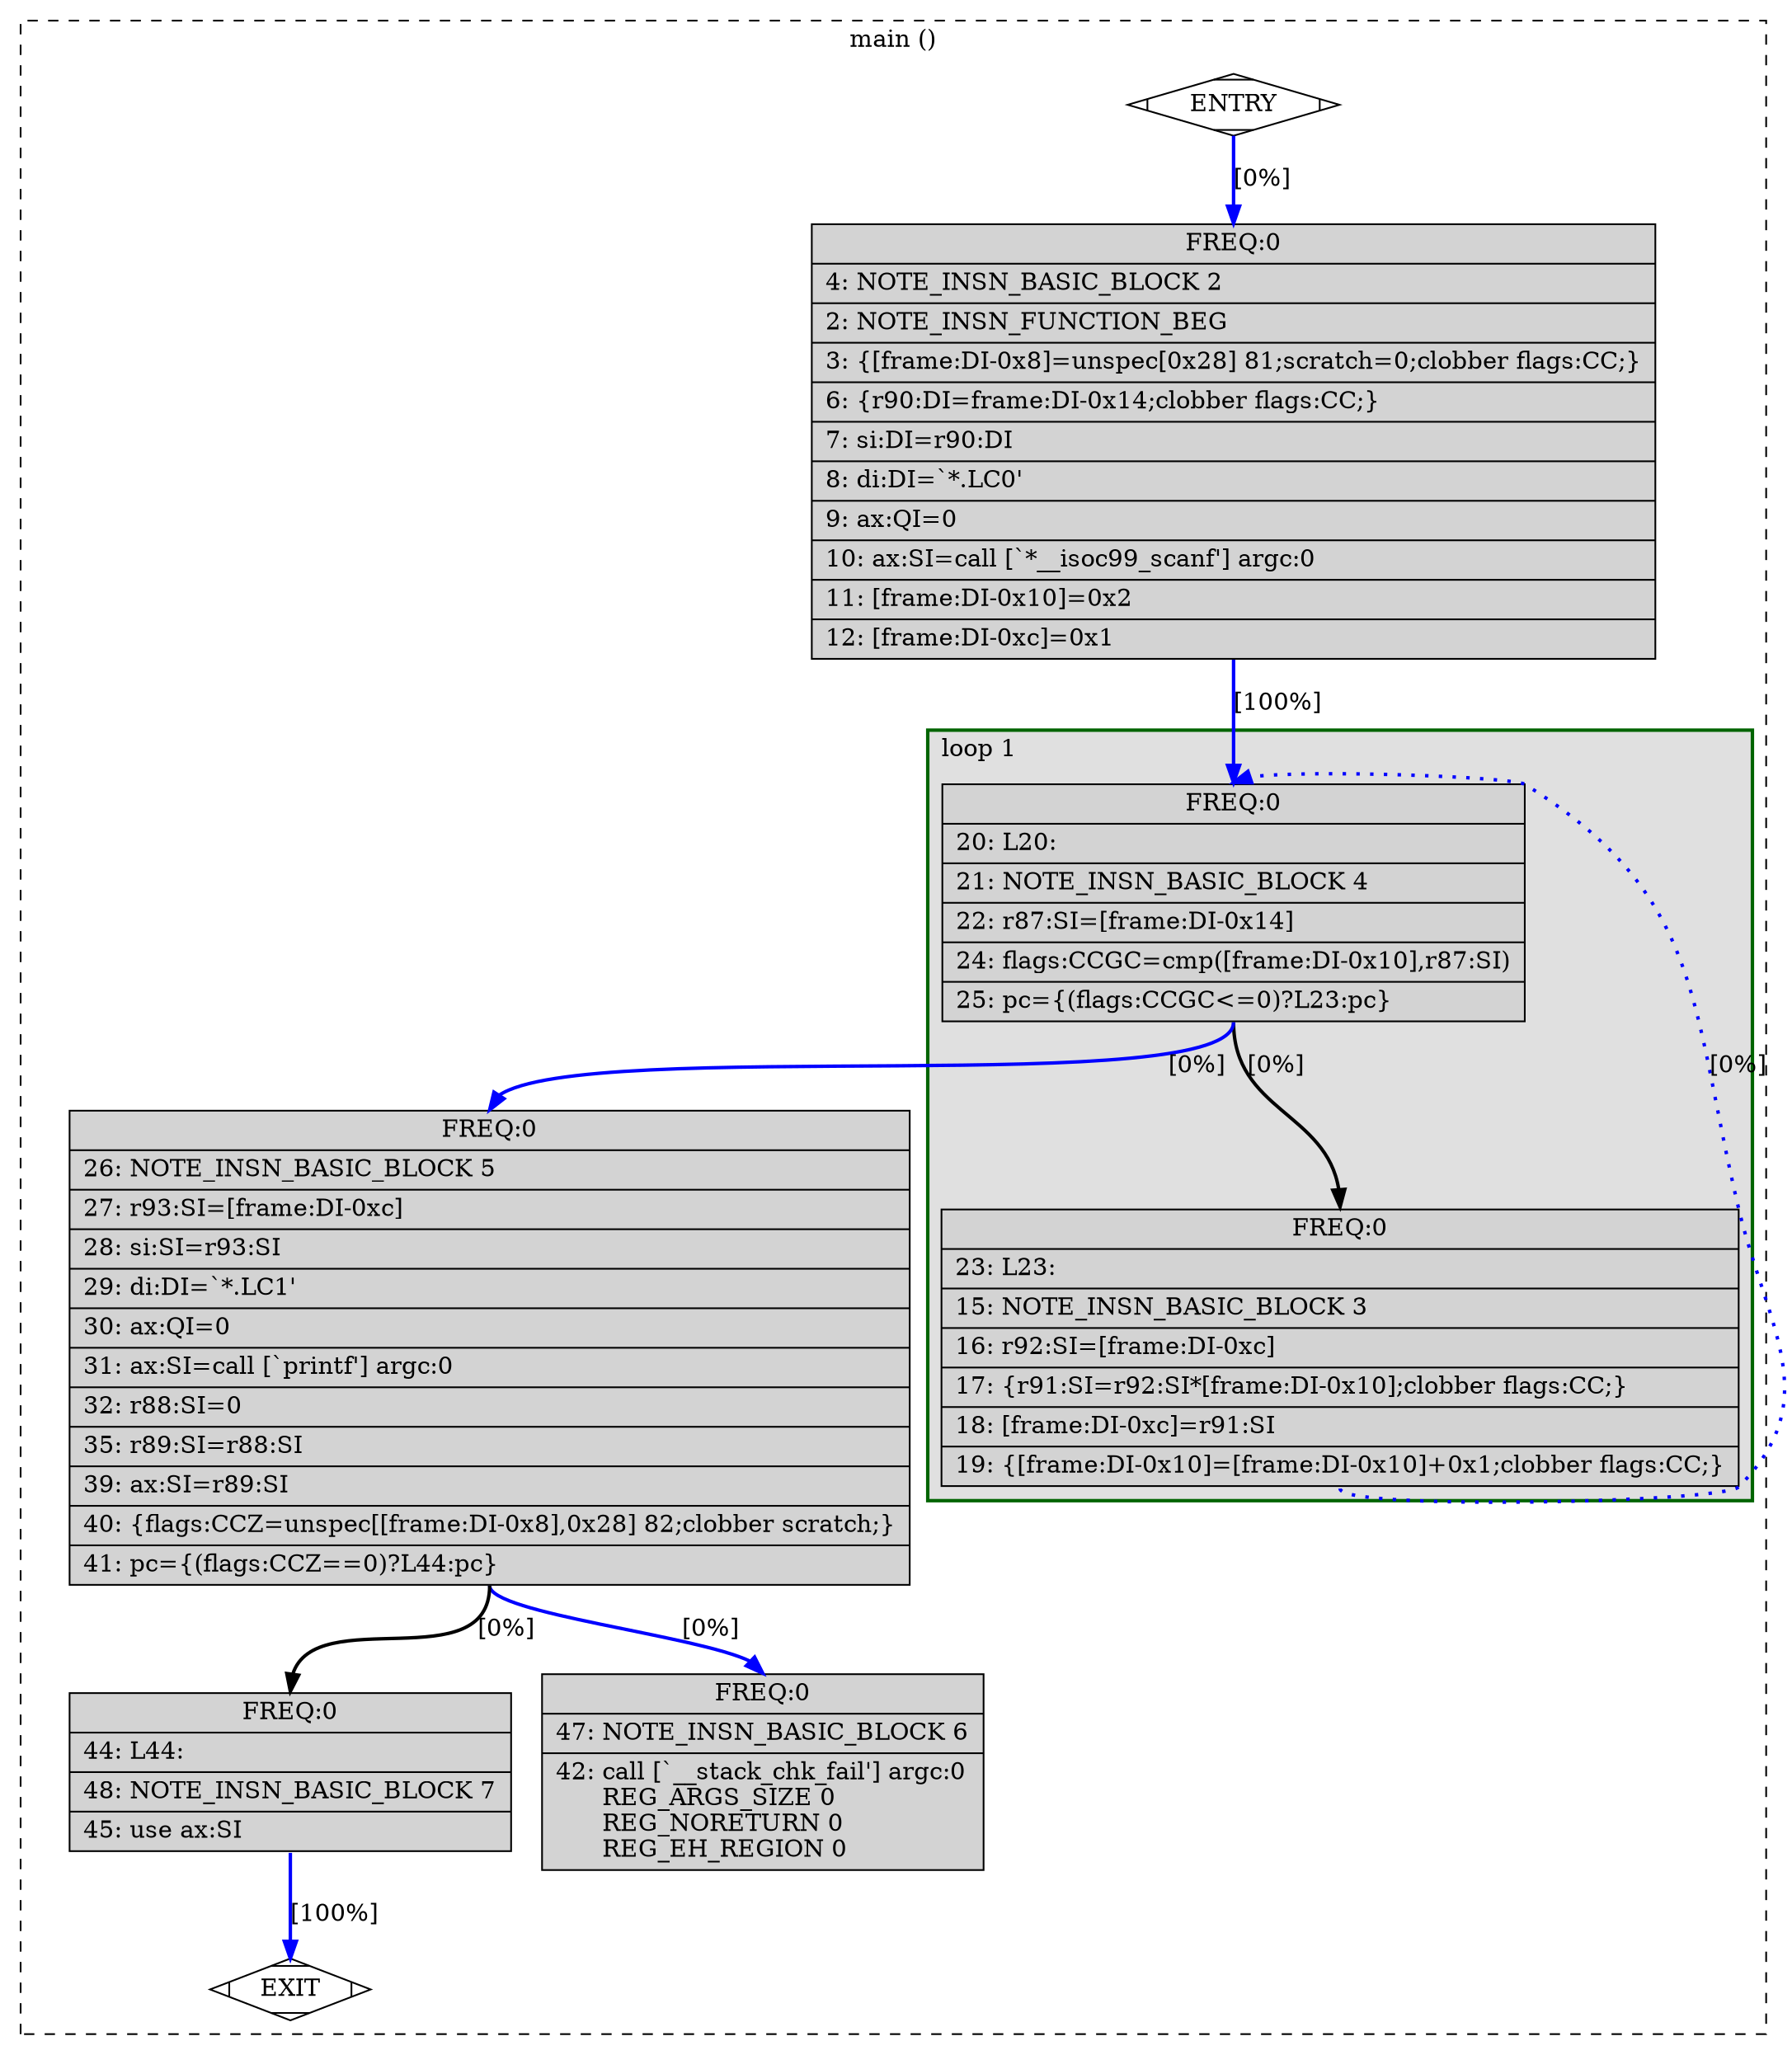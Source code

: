 digraph "main.c.244r.reginfo" {
overlap=false;
subgraph "cluster_main" {
	style="dashed";
	color="black";
	label="main ()";
	subgraph cluster_0_1 {
	style="filled";
	color="darkgreen";
	fillcolor="grey88";
	label="loop 1";
	labeljust=l;
	penwidth=2;
	fn_0_basic_block_4 [shape=record,style=filled,fillcolor=lightgrey,label="{ FREQ:0 |\ \ \ 20:\ L20:\l\
|\ \ \ 21:\ NOTE_INSN_BASIC_BLOCK\ 4\l\
|\ \ \ 22:\ r87:SI=[frame:DI-0x14]\l\
|\ \ \ 24:\ flags:CCGC=cmp([frame:DI-0x10],r87:SI)\l\
|\ \ \ 25:\ pc=\{(flags:CCGC\<=0)?L23:pc\}\l\
}"];

	fn_0_basic_block_3 [shape=record,style=filled,fillcolor=lightgrey,label="{ FREQ:0 |\ \ \ 23:\ L23:\l\
|\ \ \ 15:\ NOTE_INSN_BASIC_BLOCK\ 3\l\
|\ \ \ 16:\ r92:SI=[frame:DI-0xc]\l\
|\ \ \ 17:\ \{r91:SI=r92:SI*[frame:DI-0x10];clobber\ flags:CC;\}\l\
|\ \ \ 18:\ [frame:DI-0xc]=r91:SI\l\
|\ \ \ 19:\ \{[frame:DI-0x10]=[frame:DI-0x10]+0x1;clobber\ flags:CC;\}\l\
}"];

	}
	fn_0_basic_block_0 [shape=Mdiamond,style=filled,fillcolor=white,label="ENTRY"];

	fn_0_basic_block_1 [shape=Mdiamond,style=filled,fillcolor=white,label="EXIT"];

	fn_0_basic_block_2 [shape=record,style=filled,fillcolor=lightgrey,label="{ FREQ:0 |\ \ \ \ 4:\ NOTE_INSN_BASIC_BLOCK\ 2\l\
|\ \ \ \ 2:\ NOTE_INSN_FUNCTION_BEG\l\
|\ \ \ \ 3:\ \{[frame:DI-0x8]=unspec[0x28]\ 81;scratch=0;clobber\ flags:CC;\}\l\
|\ \ \ \ 6:\ \{r90:DI=frame:DI-0x14;clobber\ flags:CC;\}\l\
|\ \ \ \ 7:\ si:DI=r90:DI\l\
|\ \ \ \ 8:\ di:DI=`*.LC0'\l\
|\ \ \ \ 9:\ ax:QI=0\l\
|\ \ \ 10:\ ax:SI=call\ [`*__isoc99_scanf']\ argc:0\l\
|\ \ \ 11:\ [frame:DI-0x10]=0x2\l\
|\ \ \ 12:\ [frame:DI-0xc]=0x1\l\
}"];

	fn_0_basic_block_5 [shape=record,style=filled,fillcolor=lightgrey,label="{ FREQ:0 |\ \ \ 26:\ NOTE_INSN_BASIC_BLOCK\ 5\l\
|\ \ \ 27:\ r93:SI=[frame:DI-0xc]\l\
|\ \ \ 28:\ si:SI=r93:SI\l\
|\ \ \ 29:\ di:DI=`*.LC1'\l\
|\ \ \ 30:\ ax:QI=0\l\
|\ \ \ 31:\ ax:SI=call\ [`printf']\ argc:0\l\
|\ \ \ 32:\ r88:SI=0\l\
|\ \ \ 35:\ r89:SI=r88:SI\l\
|\ \ \ 39:\ ax:SI=r89:SI\l\
|\ \ \ 40:\ \{flags:CCZ=unspec[[frame:DI-0x8],0x28]\ 82;clobber\ scratch;\}\l\
|\ \ \ 41:\ pc=\{(flags:CCZ==0)?L44:pc\}\l\
}"];

	fn_0_basic_block_6 [shape=record,style=filled,fillcolor=lightgrey,label="{ FREQ:0 |\ \ \ 47:\ NOTE_INSN_BASIC_BLOCK\ 6\l\
|\ \ \ 42:\ call\ [`__stack_chk_fail']\ argc:0\l\
\ \ \ \ \ \ REG_ARGS_SIZE\ 0\l\
\ \ \ \ \ \ REG_NORETURN\ 0\l\
\ \ \ \ \ \ REG_EH_REGION\ 0\l\
}"];

	fn_0_basic_block_7 [shape=record,style=filled,fillcolor=lightgrey,label="{ FREQ:0 |\ \ \ 44:\ L44:\l\
|\ \ \ 48:\ NOTE_INSN_BASIC_BLOCK\ 7\l\
|\ \ \ 45:\ use\ ax:SI\l\
}"];

	fn_0_basic_block_0:s -> fn_0_basic_block_2:n [style="solid,bold",color=blue,weight=100,constraint=true, label="[0%]"];
	fn_0_basic_block_2:s -> fn_0_basic_block_4:n [style="solid,bold",color=blue,weight=100,constraint=true, label="[100%]"];
	fn_0_basic_block_3:s -> fn_0_basic_block_4:n [style="dotted,bold",color=blue,weight=10,constraint=false, label="[0%]"];
	fn_0_basic_block_4:s -> fn_0_basic_block_3:n [style="solid,bold",color=black,weight=10,constraint=true, label="[0%]"];
	fn_0_basic_block_4:s -> fn_0_basic_block_5:n [style="solid,bold",color=blue,weight=100,constraint=true, label="[0%]"];
	fn_0_basic_block_5:s -> fn_0_basic_block_7:n [style="solid,bold",color=black,weight=10,constraint=true, label="[0%]"];
	fn_0_basic_block_5:s -> fn_0_basic_block_6:n [style="solid,bold",color=blue,weight=100,constraint=true, label="[0%]"];
	fn_0_basic_block_7:s -> fn_0_basic_block_1:n [style="solid,bold",color=blue,weight=100,constraint=true, label="[100%]"];
	fn_0_basic_block_0:s -> fn_0_basic_block_1:n [style="invis",constraint=true];
}
}
